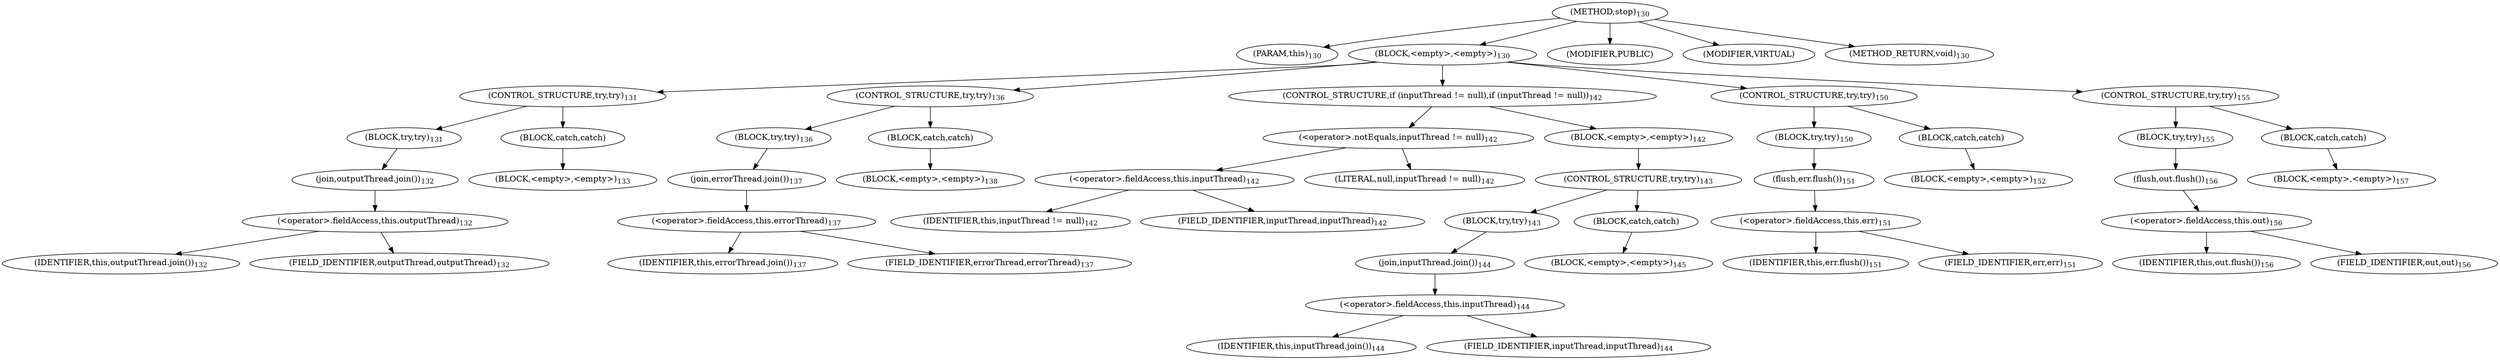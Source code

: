 digraph "stop" {  
"200" [label = <(METHOD,stop)<SUB>130</SUB>> ]
"201" [label = <(PARAM,this)<SUB>130</SUB>> ]
"202" [label = <(BLOCK,&lt;empty&gt;,&lt;empty&gt;)<SUB>130</SUB>> ]
"203" [label = <(CONTROL_STRUCTURE,try,try)<SUB>131</SUB>> ]
"204" [label = <(BLOCK,try,try)<SUB>131</SUB>> ]
"205" [label = <(join,outputThread.join())<SUB>132</SUB>> ]
"206" [label = <(&lt;operator&gt;.fieldAccess,this.outputThread)<SUB>132</SUB>> ]
"207" [label = <(IDENTIFIER,this,outputThread.join())<SUB>132</SUB>> ]
"208" [label = <(FIELD_IDENTIFIER,outputThread,outputThread)<SUB>132</SUB>> ]
"209" [label = <(BLOCK,catch,catch)> ]
"210" [label = <(BLOCK,&lt;empty&gt;,&lt;empty&gt;)<SUB>133</SUB>> ]
"211" [label = <(CONTROL_STRUCTURE,try,try)<SUB>136</SUB>> ]
"212" [label = <(BLOCK,try,try)<SUB>136</SUB>> ]
"213" [label = <(join,errorThread.join())<SUB>137</SUB>> ]
"214" [label = <(&lt;operator&gt;.fieldAccess,this.errorThread)<SUB>137</SUB>> ]
"215" [label = <(IDENTIFIER,this,errorThread.join())<SUB>137</SUB>> ]
"216" [label = <(FIELD_IDENTIFIER,errorThread,errorThread)<SUB>137</SUB>> ]
"217" [label = <(BLOCK,catch,catch)> ]
"218" [label = <(BLOCK,&lt;empty&gt;,&lt;empty&gt;)<SUB>138</SUB>> ]
"219" [label = <(CONTROL_STRUCTURE,if (inputThread != null),if (inputThread != null))<SUB>142</SUB>> ]
"220" [label = <(&lt;operator&gt;.notEquals,inputThread != null)<SUB>142</SUB>> ]
"221" [label = <(&lt;operator&gt;.fieldAccess,this.inputThread)<SUB>142</SUB>> ]
"222" [label = <(IDENTIFIER,this,inputThread != null)<SUB>142</SUB>> ]
"223" [label = <(FIELD_IDENTIFIER,inputThread,inputThread)<SUB>142</SUB>> ]
"224" [label = <(LITERAL,null,inputThread != null)<SUB>142</SUB>> ]
"225" [label = <(BLOCK,&lt;empty&gt;,&lt;empty&gt;)<SUB>142</SUB>> ]
"226" [label = <(CONTROL_STRUCTURE,try,try)<SUB>143</SUB>> ]
"227" [label = <(BLOCK,try,try)<SUB>143</SUB>> ]
"228" [label = <(join,inputThread.join())<SUB>144</SUB>> ]
"229" [label = <(&lt;operator&gt;.fieldAccess,this.inputThread)<SUB>144</SUB>> ]
"230" [label = <(IDENTIFIER,this,inputThread.join())<SUB>144</SUB>> ]
"231" [label = <(FIELD_IDENTIFIER,inputThread,inputThread)<SUB>144</SUB>> ]
"232" [label = <(BLOCK,catch,catch)> ]
"233" [label = <(BLOCK,&lt;empty&gt;,&lt;empty&gt;)<SUB>145</SUB>> ]
"234" [label = <(CONTROL_STRUCTURE,try,try)<SUB>150</SUB>> ]
"235" [label = <(BLOCK,try,try)<SUB>150</SUB>> ]
"236" [label = <(flush,err.flush())<SUB>151</SUB>> ]
"237" [label = <(&lt;operator&gt;.fieldAccess,this.err)<SUB>151</SUB>> ]
"238" [label = <(IDENTIFIER,this,err.flush())<SUB>151</SUB>> ]
"239" [label = <(FIELD_IDENTIFIER,err,err)<SUB>151</SUB>> ]
"240" [label = <(BLOCK,catch,catch)> ]
"241" [label = <(BLOCK,&lt;empty&gt;,&lt;empty&gt;)<SUB>152</SUB>> ]
"242" [label = <(CONTROL_STRUCTURE,try,try)<SUB>155</SUB>> ]
"243" [label = <(BLOCK,try,try)<SUB>155</SUB>> ]
"244" [label = <(flush,out.flush())<SUB>156</SUB>> ]
"245" [label = <(&lt;operator&gt;.fieldAccess,this.out)<SUB>156</SUB>> ]
"246" [label = <(IDENTIFIER,this,out.flush())<SUB>156</SUB>> ]
"247" [label = <(FIELD_IDENTIFIER,out,out)<SUB>156</SUB>> ]
"248" [label = <(BLOCK,catch,catch)> ]
"249" [label = <(BLOCK,&lt;empty&gt;,&lt;empty&gt;)<SUB>157</SUB>> ]
"250" [label = <(MODIFIER,PUBLIC)> ]
"251" [label = <(MODIFIER,VIRTUAL)> ]
"252" [label = <(METHOD_RETURN,void)<SUB>130</SUB>> ]
  "200" -> "201" 
  "200" -> "202" 
  "200" -> "250" 
  "200" -> "251" 
  "200" -> "252" 
  "202" -> "203" 
  "202" -> "211" 
  "202" -> "219" 
  "202" -> "234" 
  "202" -> "242" 
  "203" -> "204" 
  "203" -> "209" 
  "204" -> "205" 
  "205" -> "206" 
  "206" -> "207" 
  "206" -> "208" 
  "209" -> "210" 
  "211" -> "212" 
  "211" -> "217" 
  "212" -> "213" 
  "213" -> "214" 
  "214" -> "215" 
  "214" -> "216" 
  "217" -> "218" 
  "219" -> "220" 
  "219" -> "225" 
  "220" -> "221" 
  "220" -> "224" 
  "221" -> "222" 
  "221" -> "223" 
  "225" -> "226" 
  "226" -> "227" 
  "226" -> "232" 
  "227" -> "228" 
  "228" -> "229" 
  "229" -> "230" 
  "229" -> "231" 
  "232" -> "233" 
  "234" -> "235" 
  "234" -> "240" 
  "235" -> "236" 
  "236" -> "237" 
  "237" -> "238" 
  "237" -> "239" 
  "240" -> "241" 
  "242" -> "243" 
  "242" -> "248" 
  "243" -> "244" 
  "244" -> "245" 
  "245" -> "246" 
  "245" -> "247" 
  "248" -> "249" 
}
